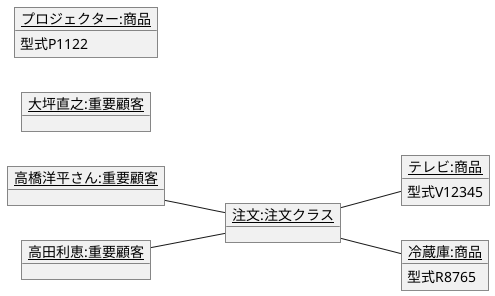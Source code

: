 @startuml
left to right direction
object "<u>高橋洋平さん:重要顧客</u>" as k1 {

}

object "<u>注文:注文クラス</u>" as k2{
}
object "<u>高田利恵:重要顧客</u>" as k3 {

}
object "<u>大坪直之:重要顧客</u>" as k4{

}
object "<u>テレビ:商品</u>" as k5{
    型式V12345   
}
object "<u>冷蔵庫:商品</u>" as k6{
    型式R8765
}
object "<u>プロジェクター:商品</u>" as k7{   
    型式P1122
}


k1--k2
k3--k2
k2--k5
k2--k6
@enduml